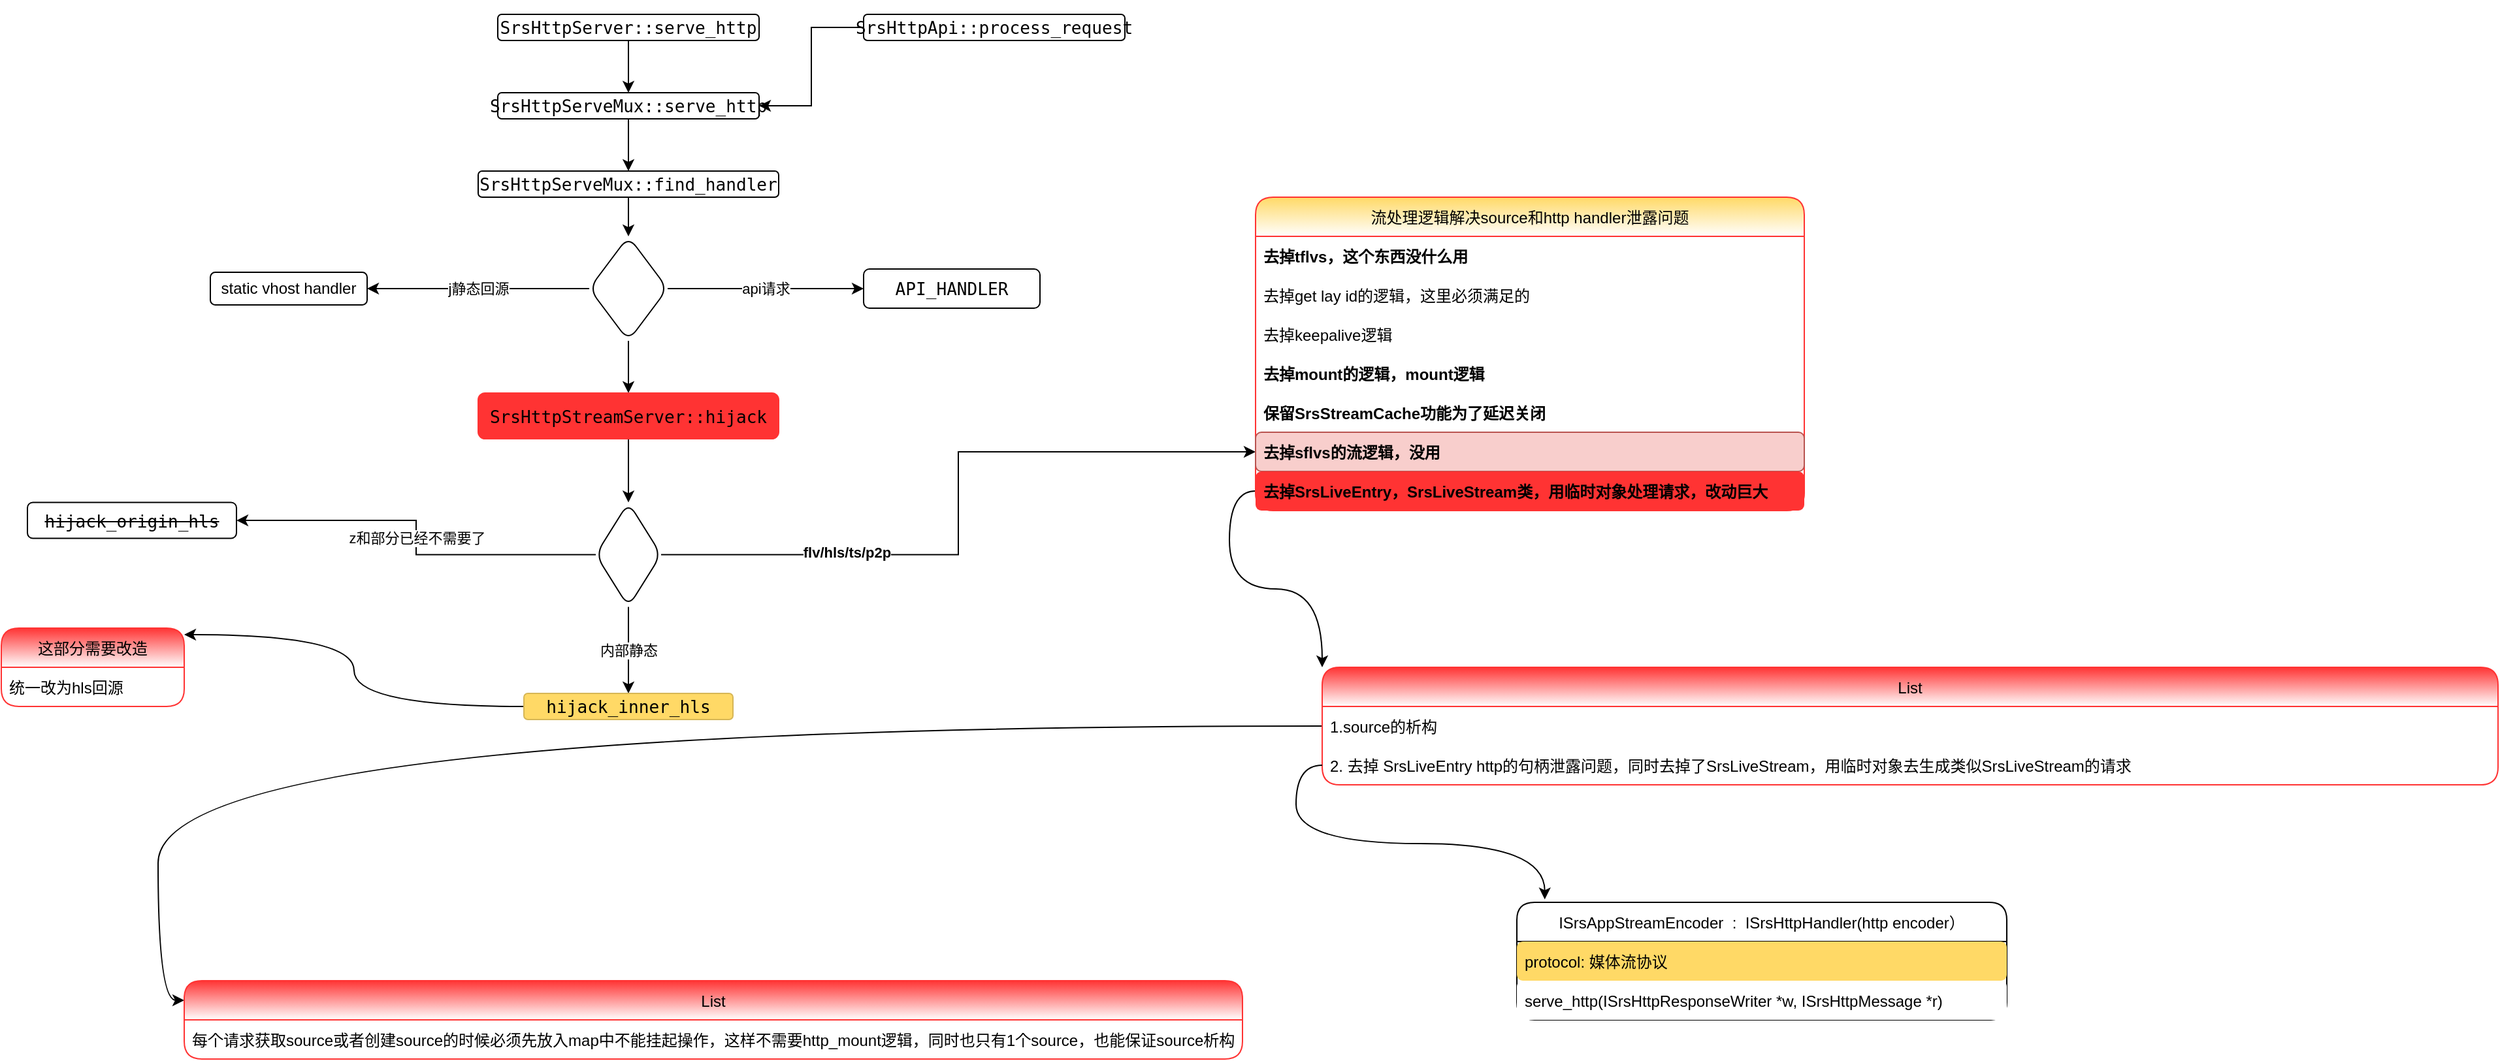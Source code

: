 <mxfile version="16.5.5" type="github">
  <diagram id="C5RBs43oDa-KdzZeNtuy" name="Page-1">
    <mxGraphModel dx="2726" dy="1008" grid="1" gridSize="10" guides="1" tooltips="1" connect="1" arrows="1" fold="1" page="1" pageScale="1" pageWidth="827" pageHeight="1169" math="0" shadow="0">
      <root>
        <mxCell id="WIyWlLk6GJQsqaUBKTNV-0" />
        <mxCell id="WIyWlLk6GJQsqaUBKTNV-1" parent="WIyWlLk6GJQsqaUBKTNV-0" />
        <mxCell id="8VJH55Xv9j2NwUpXTTHU-5" value="" style="edgeStyle=orthogonalEdgeStyle;rounded=0;orthogonalLoop=1;jettySize=auto;html=1;" edge="1" parent="WIyWlLk6GJQsqaUBKTNV-1" source="WIyWlLk6GJQsqaUBKTNV-3" target="8VJH55Xv9j2NwUpXTTHU-4">
          <mxGeometry relative="1" as="geometry" />
        </mxCell>
        <mxCell id="WIyWlLk6GJQsqaUBKTNV-3" value="&lt;pre style=&quot;font-family: &amp;quot;jetbrains mono&amp;quot;, monospace; font-size: 9.8pt;&quot;&gt;&lt;span style=&quot;&quot;&gt;&lt;span style=&quot;&quot;&gt;SrsHttpServer&lt;/span&gt;::&lt;span style=&quot;&quot;&gt;serve_http&lt;/span&gt;&lt;/span&gt;&lt;/pre&gt;" style="rounded=1;whiteSpace=wrap;html=1;fontSize=12;glass=0;strokeWidth=1;shadow=0;labelBackgroundColor=none;fontStyle=0;fontColor=#000000;" parent="WIyWlLk6GJQsqaUBKTNV-1" vertex="1">
          <mxGeometry x="160" y="100" width="200" height="20" as="geometry" />
        </mxCell>
        <mxCell id="8VJH55Xv9j2NwUpXTTHU-7" value="" style="edgeStyle=orthogonalEdgeStyle;rounded=0;orthogonalLoop=1;jettySize=auto;html=1;entryX=1;entryY=0.5;entryDx=0;entryDy=0;" edge="1" parent="WIyWlLk6GJQsqaUBKTNV-1" source="8VJH55Xv9j2NwUpXTTHU-2" target="8VJH55Xv9j2NwUpXTTHU-4">
          <mxGeometry relative="1" as="geometry">
            <mxPoint x="540" y="200" as="targetPoint" />
          </mxGeometry>
        </mxCell>
        <mxCell id="8VJH55Xv9j2NwUpXTTHU-2" value="&lt;pre style=&quot;font-family: &amp;quot;jetbrains mono&amp;quot;, monospace; font-size: 9.8pt;&quot;&gt;&lt;pre style=&quot;font-family: &amp;quot;jetbrains mono&amp;quot; , monospace ; font-size: 9.8pt&quot;&gt;&lt;span style=&quot;&quot;&gt;SrsHttpApi&lt;/span&gt;::&lt;span style=&quot;&quot;&gt;process_request&lt;/span&gt;&lt;/pre&gt;&lt;/pre&gt;" style="rounded=1;whiteSpace=wrap;html=1;fontSize=12;glass=0;strokeWidth=1;shadow=0;fontColor=#000000;labelBackgroundColor=none;" vertex="1" parent="WIyWlLk6GJQsqaUBKTNV-1">
          <mxGeometry x="440" y="100" width="200" height="20" as="geometry" />
        </mxCell>
        <mxCell id="8VJH55Xv9j2NwUpXTTHU-9" value="" style="edgeStyle=orthogonalEdgeStyle;rounded=0;orthogonalLoop=1;jettySize=auto;html=1;" edge="1" parent="WIyWlLk6GJQsqaUBKTNV-1" source="8VJH55Xv9j2NwUpXTTHU-4" target="8VJH55Xv9j2NwUpXTTHU-8">
          <mxGeometry relative="1" as="geometry" />
        </mxCell>
        <mxCell id="8VJH55Xv9j2NwUpXTTHU-4" value="&lt;pre style=&quot;font-family: &amp;quot;jetbrains mono&amp;quot;, monospace; font-size: 9.8pt;&quot;&gt;&lt;pre style=&quot;font-family: &amp;quot;jetbrains mono&amp;quot; , monospace ; font-size: 9.8pt&quot;&gt;&lt;span style=&quot;&quot;&gt;SrsHttpServeMux&lt;/span&gt;::&lt;span style=&quot;&quot;&gt;serve_http&lt;/span&gt;&lt;/pre&gt;&lt;/pre&gt;" style="rounded=1;whiteSpace=wrap;html=1;fontSize=12;glass=0;strokeWidth=1;shadow=0;fontColor=#000000;labelBackgroundColor=none;gradientColor=#ffffff;labelBorderColor=none;" vertex="1" parent="WIyWlLk6GJQsqaUBKTNV-1">
          <mxGeometry x="160" y="160" width="200" height="20" as="geometry" />
        </mxCell>
        <mxCell id="8VJH55Xv9j2NwUpXTTHU-11" value="api请求" style="edgeStyle=orthogonalEdgeStyle;rounded=0;orthogonalLoop=1;jettySize=auto;html=1;" edge="1" parent="WIyWlLk6GJQsqaUBKTNV-1" source="8VJH55Xv9j2NwUpXTTHU-12" target="8VJH55Xv9j2NwUpXTTHU-10">
          <mxGeometry relative="1" as="geometry" />
        </mxCell>
        <mxCell id="8VJH55Xv9j2NwUpXTTHU-13" value="" style="edgeStyle=orthogonalEdgeStyle;rounded=0;orthogonalLoop=1;jettySize=auto;html=1;" edge="1" parent="WIyWlLk6GJQsqaUBKTNV-1" source="8VJH55Xv9j2NwUpXTTHU-8" target="8VJH55Xv9j2NwUpXTTHU-12">
          <mxGeometry relative="1" as="geometry" />
        </mxCell>
        <mxCell id="8VJH55Xv9j2NwUpXTTHU-8" value="&lt;pre style=&quot;font-family: &amp;quot;jetbrains mono&amp;quot;, monospace; font-size: 9.8pt;&quot;&gt;&lt;pre style=&quot;font-family: &amp;quot;jetbrains mono&amp;quot; , monospace ; font-size: 9.8pt&quot;&gt;&lt;span style=&quot;&quot;&gt;SrsHttpServeMux&lt;/span&gt;::find_handler&lt;/pre&gt;&lt;/pre&gt;" style="rounded=1;whiteSpace=wrap;html=1;fontSize=12;glass=0;strokeWidth=1;shadow=0;fontColor=#000000;labelBackgroundColor=none;strokeColor=#000000;gradientColor=none;" vertex="1" parent="WIyWlLk6GJQsqaUBKTNV-1">
          <mxGeometry x="145" y="220" width="230" height="20" as="geometry" />
        </mxCell>
        <mxCell id="8VJH55Xv9j2NwUpXTTHU-56" style="edgeStyle=orthogonalEdgeStyle;curved=1;rounded=0;orthogonalLoop=1;jettySize=auto;html=1;exitX=0;exitY=0.5;exitDx=0;exitDy=0;entryX=0;entryY=0;entryDx=0;entryDy=0;fontColor=#000000;" edge="1" parent="WIyWlLk6GJQsqaUBKTNV-1" source="8VJH55Xv9j2NwUpXTTHU-40" target="8VJH55Xv9j2NwUpXTTHU-46">
          <mxGeometry relative="1" as="geometry" />
        </mxCell>
        <mxCell id="8VJH55Xv9j2NwUpXTTHU-10" value="&lt;pre style=&quot;font-family: &amp;quot;jetbrains mono&amp;quot;, monospace; font-size: 9.8pt;&quot;&gt;&lt;pre style=&quot;font-family: &amp;quot;jetbrains mono&amp;quot; , monospace ; font-size: 9.8pt&quot;&gt;&lt;font&gt;API_HANDLER&lt;/font&gt;&lt;/pre&gt;&lt;/pre&gt;" style="rounded=1;whiteSpace=wrap;html=1;fontSize=12;glass=0;strokeWidth=1;shadow=0;fontColor=#000000;labelBackgroundColor=none;" vertex="1" parent="WIyWlLk6GJQsqaUBKTNV-1">
          <mxGeometry x="440" y="295" width="135" height="30" as="geometry" />
        </mxCell>
        <mxCell id="8VJH55Xv9j2NwUpXTTHU-17" value="j静态回源" style="edgeStyle=orthogonalEdgeStyle;rounded=0;orthogonalLoop=1;jettySize=auto;html=1;" edge="1" parent="WIyWlLk6GJQsqaUBKTNV-1" source="8VJH55Xv9j2NwUpXTTHU-12" target="8VJH55Xv9j2NwUpXTTHU-16">
          <mxGeometry relative="1" as="geometry" />
        </mxCell>
        <mxCell id="8VJH55Xv9j2NwUpXTTHU-19" value="" style="edgeStyle=orthogonalEdgeStyle;rounded=0;orthogonalLoop=1;jettySize=auto;html=1;" edge="1" parent="WIyWlLk6GJQsqaUBKTNV-1" source="8VJH55Xv9j2NwUpXTTHU-12" target="8VJH55Xv9j2NwUpXTTHU-18">
          <mxGeometry relative="1" as="geometry" />
        </mxCell>
        <mxCell id="8VJH55Xv9j2NwUpXTTHU-12" value="" style="rhombus;whiteSpace=wrap;html=1;rounded=1;glass=0;strokeWidth=1;shadow=0;" vertex="1" parent="WIyWlLk6GJQsqaUBKTNV-1">
          <mxGeometry x="230" y="270" width="60" height="80" as="geometry" />
        </mxCell>
        <mxCell id="8VJH55Xv9j2NwUpXTTHU-16" value="static vhost handler" style="whiteSpace=wrap;html=1;rounded=1;glass=0;strokeWidth=1;shadow=0;" vertex="1" parent="WIyWlLk6GJQsqaUBKTNV-1">
          <mxGeometry x="-60" y="297.5" width="120" height="25" as="geometry" />
        </mxCell>
        <mxCell id="8VJH55Xv9j2NwUpXTTHU-21" value="" style="edgeStyle=orthogonalEdgeStyle;rounded=0;orthogonalLoop=1;jettySize=auto;html=1;" edge="1" parent="WIyWlLk6GJQsqaUBKTNV-1" source="8VJH55Xv9j2NwUpXTTHU-18" target="8VJH55Xv9j2NwUpXTTHU-20">
          <mxGeometry relative="1" as="geometry" />
        </mxCell>
        <mxCell id="8VJH55Xv9j2NwUpXTTHU-30" value="" style="edgeStyle=orthogonalEdgeStyle;rounded=0;orthogonalLoop=1;jettySize=auto;html=1;fontColor=#000000;exitX=1;exitY=0.5;exitDx=0;exitDy=0;" edge="1" parent="WIyWlLk6GJQsqaUBKTNV-1" source="8VJH55Xv9j2NwUpXTTHU-20" target="8VJH55Xv9j2NwUpXTTHU-29">
          <mxGeometry relative="1" as="geometry" />
        </mxCell>
        <mxCell id="8VJH55Xv9j2NwUpXTTHU-70" value="flv/hls/ts/p2p" style="edgeLabel;html=1;align=center;verticalAlign=middle;resizable=0;points=[];fontColor=#000000;fontStyle=1" vertex="1" connectable="0" parent="8VJH55Xv9j2NwUpXTTHU-30">
          <mxGeometry x="-0.468" y="2" relative="1" as="geometry">
            <mxPoint as="offset" />
          </mxGeometry>
        </mxCell>
        <mxCell id="8VJH55Xv9j2NwUpXTTHU-18" value="&lt;pre style=&quot;font-family: &amp;quot;jetbrains mono&amp;quot;, monospace; font-size: 9.8pt;&quot;&gt;&lt;span style=&quot;&quot;&gt;SrsHttpStreamServer&lt;/span&gt;::&lt;span style=&quot;&quot;&gt;hijack&lt;/span&gt;&lt;/pre&gt;" style="whiteSpace=wrap;html=1;rounded=1;glass=0;strokeWidth=1;shadow=0;labelBackgroundColor=none;fillColor=#FF3333;strokeColor=#FF3333;" vertex="1" parent="WIyWlLk6GJQsqaUBKTNV-1">
          <mxGeometry x="145" y="390" width="230" height="35" as="geometry" />
        </mxCell>
        <mxCell id="8VJH55Xv9j2NwUpXTTHU-23" value="内部静态" style="edgeStyle=orthogonalEdgeStyle;rounded=0;orthogonalLoop=1;jettySize=auto;html=1;" edge="1" parent="WIyWlLk6GJQsqaUBKTNV-1" source="8VJH55Xv9j2NwUpXTTHU-20" target="8VJH55Xv9j2NwUpXTTHU-22">
          <mxGeometry relative="1" as="geometry" />
        </mxCell>
        <mxCell id="8VJH55Xv9j2NwUpXTTHU-25" value="z和部分已经不需要了" style="edgeStyle=orthogonalEdgeStyle;rounded=0;orthogonalLoop=1;jettySize=auto;html=1;" edge="1" parent="WIyWlLk6GJQsqaUBKTNV-1" source="8VJH55Xv9j2NwUpXTTHU-20" target="8VJH55Xv9j2NwUpXTTHU-24">
          <mxGeometry relative="1" as="geometry" />
        </mxCell>
        <mxCell id="8VJH55Xv9j2NwUpXTTHU-20" value="" style="rhombus;whiteSpace=wrap;html=1;rounded=1;glass=0;strokeWidth=1;shadow=0;" vertex="1" parent="WIyWlLk6GJQsqaUBKTNV-1">
          <mxGeometry x="235" y="473.75" width="50" height="80" as="geometry" />
        </mxCell>
        <mxCell id="8VJH55Xv9j2NwUpXTTHU-61" style="edgeStyle=orthogonalEdgeStyle;curved=1;rounded=0;orthogonalLoop=1;jettySize=auto;html=1;exitX=0;exitY=0.5;exitDx=0;exitDy=0;entryX=0;entryY=0.25;entryDx=0;entryDy=0;fontColor=#000000;" edge="1" parent="WIyWlLk6GJQsqaUBKTNV-1" source="8VJH55Xv9j2NwUpXTTHU-47" target="8VJH55Xv9j2NwUpXTTHU-57">
          <mxGeometry relative="1" as="geometry" />
        </mxCell>
        <mxCell id="8VJH55Xv9j2NwUpXTTHU-68" style="edgeStyle=orthogonalEdgeStyle;curved=1;rounded=0;orthogonalLoop=1;jettySize=auto;html=1;fontColor=#000000;entryX=1;entryY=0.083;entryDx=0;entryDy=0;entryPerimeter=0;" edge="1" parent="WIyWlLk6GJQsqaUBKTNV-1" source="8VJH55Xv9j2NwUpXTTHU-22" target="8VJH55Xv9j2NwUpXTTHU-64">
          <mxGeometry relative="1" as="geometry">
            <mxPoint x="-70" y="590" as="targetPoint" />
          </mxGeometry>
        </mxCell>
        <mxCell id="8VJH55Xv9j2NwUpXTTHU-22" value="&lt;pre style=&quot;font-family: &amp;quot;jetbrains mono&amp;quot;, monospace; font-size: 9.8pt;&quot;&gt;hijack_inner_hls&lt;/pre&gt;" style="whiteSpace=wrap;html=1;rounded=1;glass=0;strokeWidth=1;shadow=0;labelBackgroundColor=none;fillColor=#FFD966;strokeColor=#d6b656;" vertex="1" parent="WIyWlLk6GJQsqaUBKTNV-1">
          <mxGeometry x="180" y="620" width="160" height="20" as="geometry" />
        </mxCell>
        <mxCell id="8VJH55Xv9j2NwUpXTTHU-24" value="&lt;pre style=&quot;font-family: &amp;quot;jetbrains mono&amp;quot;, monospace; font-size: 9.8pt;&quot;&gt;&lt;strike&gt;&lt;font&gt;hijack_origin_hls&lt;/font&gt;&lt;/strike&gt;&lt;/pre&gt;" style="whiteSpace=wrap;html=1;rounded=1;glass=0;strokeWidth=1;shadow=0;fontColor=#000000;labelBackgroundColor=none;" vertex="1" parent="WIyWlLk6GJQsqaUBKTNV-1">
          <mxGeometry x="-200" y="473.75" width="160" height="27.5" as="geometry" />
        </mxCell>
        <mxCell id="8VJH55Xv9j2NwUpXTTHU-26" value="流处理逻辑解决source和http handler泄露问题" style="swimlane;fontStyle=0;childLayout=stackLayout;horizontal=1;startSize=30;horizontalStack=0;resizeParent=1;resizeParentMax=0;resizeLast=0;collapsible=1;marginBottom=0;rounded=1;shadow=0;glass=0;labelBackgroundColor=none;labelBorderColor=none;fontColor=#000000;strokeColor=#FF3333;fillColor=#FFD966;gradientColor=#ffffff;" vertex="1" parent="WIyWlLk6GJQsqaUBKTNV-1">
          <mxGeometry x="740" y="240" width="420" height="240" as="geometry" />
        </mxCell>
        <mxCell id="8VJH55Xv9j2NwUpXTTHU-27" value="去掉tflvs，这个东西没什么用" style="text;strokeColor=none;fillColor=none;align=left;verticalAlign=middle;spacingLeft=4;spacingRight=4;overflow=hidden;points=[[0,0.5],[1,0.5]];portConstraint=eastwest;rotatable=0;rounded=1;shadow=0;glass=0;labelBackgroundColor=none;labelBorderColor=none;fontColor=#000000;fontStyle=1" vertex="1" parent="8VJH55Xv9j2NwUpXTTHU-26">
          <mxGeometry y="30" width="420" height="30" as="geometry" />
        </mxCell>
        <mxCell id="8VJH55Xv9j2NwUpXTTHU-28" value="去掉get lay id的逻辑，这里必须满足的" style="text;strokeColor=none;fillColor=none;align=left;verticalAlign=middle;spacingLeft=4;spacingRight=4;overflow=hidden;points=[[0,0.5],[1,0.5]];portConstraint=eastwest;rotatable=0;rounded=1;shadow=0;glass=0;labelBackgroundColor=none;labelBorderColor=none;fontColor=#000000;" vertex="1" parent="8VJH55Xv9j2NwUpXTTHU-26">
          <mxGeometry y="60" width="420" height="30" as="geometry" />
        </mxCell>
        <mxCell id="8VJH55Xv9j2NwUpXTTHU-31" value="去掉keepalive逻辑" style="text;strokeColor=none;fillColor=none;align=left;verticalAlign=middle;spacingLeft=4;spacingRight=4;overflow=hidden;points=[[0,0.5],[1,0.5]];portConstraint=eastwest;rotatable=0;rounded=1;shadow=0;glass=0;labelBackgroundColor=none;labelBorderColor=none;fontColor=#000000;" vertex="1" parent="8VJH55Xv9j2NwUpXTTHU-26">
          <mxGeometry y="90" width="420" height="30" as="geometry" />
        </mxCell>
        <mxCell id="8VJH55Xv9j2NwUpXTTHU-37" value="去掉mount的逻辑，mount逻辑" style="text;strokeColor=none;fillColor=none;align=left;verticalAlign=middle;spacingLeft=4;spacingRight=4;overflow=hidden;points=[[0,0.5],[1,0.5]];portConstraint=eastwest;rotatable=0;rounded=1;shadow=0;glass=0;labelBackgroundColor=none;labelBorderColor=none;fontColor=#000000;fontStyle=1" vertex="1" parent="8VJH55Xv9j2NwUpXTTHU-26">
          <mxGeometry y="120" width="420" height="30" as="geometry" />
        </mxCell>
        <mxCell id="8VJH55Xv9j2NwUpXTTHU-38" value="保留SrsStreamCache功能为了延迟关闭" style="text;strokeColor=none;fillColor=none;align=left;verticalAlign=middle;spacingLeft=4;spacingRight=4;overflow=hidden;points=[[0,0.5],[1,0.5]];portConstraint=eastwest;rotatable=0;rounded=1;shadow=0;glass=0;labelBackgroundColor=none;labelBorderColor=none;fontColor=#000000;fontStyle=1" vertex="1" parent="8VJH55Xv9j2NwUpXTTHU-26">
          <mxGeometry y="150" width="420" height="30" as="geometry" />
        </mxCell>
        <mxCell id="8VJH55Xv9j2NwUpXTTHU-29" value="去掉sflvs的流逻辑，没用" style="text;strokeColor=#b85450;fillColor=#f8cecc;align=left;verticalAlign=middle;spacingLeft=4;spacingRight=4;overflow=hidden;points=[[0,0.5],[1,0.5]];portConstraint=eastwest;rotatable=0;rounded=1;shadow=0;glass=0;labelBackgroundColor=none;labelBorderColor=none;fontStyle=1" vertex="1" parent="8VJH55Xv9j2NwUpXTTHU-26">
          <mxGeometry y="180" width="420" height="30" as="geometry" />
        </mxCell>
        <mxCell id="8VJH55Xv9j2NwUpXTTHU-40" value="去掉SrsLiveEntry，SrsLiveStream类，用临时对象处理请求，改动巨大" style="text;strokeColor=none;fillColor=#FF3333;align=left;verticalAlign=middle;spacingLeft=4;spacingRight=4;overflow=hidden;points=[[0,0.5],[1,0.5]];portConstraint=eastwest;rotatable=0;rounded=1;shadow=0;glass=0;labelBackgroundColor=none;labelBorderColor=none;fontColor=#000000;fontStyle=1" vertex="1" parent="8VJH55Xv9j2NwUpXTTHU-26">
          <mxGeometry y="210" width="420" height="30" as="geometry" />
        </mxCell>
        <mxCell id="8VJH55Xv9j2NwUpXTTHU-41" value="ISrsAppStreamEncoder  :  ISrsHttpHandler(http encoder）" style="swimlane;fontStyle=0;childLayout=stackLayout;horizontal=1;startSize=30;horizontalStack=0;resizeParent=1;resizeParentMax=0;resizeLast=0;collapsible=1;marginBottom=0;rounded=1;shadow=0;glass=0;labelBackgroundColor=none;labelBorderColor=none;fontColor=#000000;strokeColor=default;fillColor=none;gradientColor=#ffffff;" vertex="1" parent="WIyWlLk6GJQsqaUBKTNV-1">
          <mxGeometry x="940" y="780" width="375" height="90" as="geometry" />
        </mxCell>
        <mxCell id="8VJH55Xv9j2NwUpXTTHU-42" value="protocol: 媒体流协议" style="text;strokeColor=none;fillColor=#FFD966;align=left;verticalAlign=middle;spacingLeft=4;spacingRight=4;overflow=hidden;points=[[0,0.5],[1,0.5]];portConstraint=eastwest;rotatable=0;rounded=1;shadow=0;glass=0;labelBackgroundColor=none;labelBorderColor=none;fontColor=#000000;" vertex="1" parent="8VJH55Xv9j2NwUpXTTHU-41">
          <mxGeometry y="30" width="375" height="30" as="geometry" />
        </mxCell>
        <mxCell id="8VJH55Xv9j2NwUpXTTHU-43" value="serve_http(ISrsHttpResponseWriter *w, ISrsHttpMessage *r)" style="text;strokeColor=none;fillColor=default;align=left;verticalAlign=middle;spacingLeft=4;spacingRight=4;overflow=hidden;points=[[0,0.5],[1,0.5]];portConstraint=eastwest;rotatable=0;rounded=1;shadow=0;glass=0;labelBackgroundColor=none;labelBorderColor=none;fontColor=#000000;gradientColor=#ffffff;" vertex="1" parent="8VJH55Xv9j2NwUpXTTHU-41">
          <mxGeometry y="60" width="375" height="30" as="geometry" />
        </mxCell>
        <mxCell id="8VJH55Xv9j2NwUpXTTHU-46" value="List" style="swimlane;fontStyle=0;childLayout=stackLayout;horizontal=1;startSize=30;horizontalStack=0;resizeParent=1;resizeParentMax=0;resizeLast=0;collapsible=1;marginBottom=0;rounded=1;shadow=0;glass=0;labelBackgroundColor=none;labelBorderColor=none;fontColor=#000000;strokeColor=#FF3333;fillColor=#FF3333;gradientColor=#ffffff;" vertex="1" parent="WIyWlLk6GJQsqaUBKTNV-1">
          <mxGeometry x="791" y="600" width="900" height="90" as="geometry" />
        </mxCell>
        <mxCell id="8VJH55Xv9j2NwUpXTTHU-47" value="1.source的析构" style="text;strokeColor=none;fillColor=none;align=left;verticalAlign=middle;spacingLeft=4;spacingRight=4;overflow=hidden;points=[[0,0.5],[1,0.5]];portConstraint=eastwest;rotatable=0;rounded=1;shadow=0;glass=0;labelBackgroundColor=none;labelBorderColor=none;fontColor=#000000;" vertex="1" parent="8VJH55Xv9j2NwUpXTTHU-46">
          <mxGeometry y="30" width="900" height="30" as="geometry" />
        </mxCell>
        <mxCell id="8VJH55Xv9j2NwUpXTTHU-48" value="2. 去掉 SrsLiveEntry http的句柄泄露问题，同时去掉了SrsLiveStream，用临时对象去生成类似SrsLiveStream的请求" style="text;strokeColor=none;fillColor=none;align=left;verticalAlign=middle;spacingLeft=4;spacingRight=4;overflow=hidden;points=[[0,0.5],[1,0.5]];portConstraint=eastwest;rotatable=0;rounded=1;shadow=0;glass=0;labelBackgroundColor=none;labelBorderColor=none;fontColor=#000000;" vertex="1" parent="8VJH55Xv9j2NwUpXTTHU-46">
          <mxGeometry y="60" width="900" height="30" as="geometry" />
        </mxCell>
        <mxCell id="8VJH55Xv9j2NwUpXTTHU-52" style="edgeStyle=orthogonalEdgeStyle;curved=1;rounded=0;orthogonalLoop=1;jettySize=auto;html=1;exitX=0;exitY=0.5;exitDx=0;exitDy=0;entryX=0.057;entryY=-0.025;entryDx=0;entryDy=0;entryPerimeter=0;fontColor=#000000;" edge="1" parent="WIyWlLk6GJQsqaUBKTNV-1" source="8VJH55Xv9j2NwUpXTTHU-48" target="8VJH55Xv9j2NwUpXTTHU-41">
          <mxGeometry relative="1" as="geometry" />
        </mxCell>
        <mxCell id="8VJH55Xv9j2NwUpXTTHU-57" value="List" style="swimlane;fontStyle=0;childLayout=stackLayout;horizontal=1;startSize=30;horizontalStack=0;resizeParent=1;resizeParentMax=0;resizeLast=0;collapsible=1;marginBottom=0;rounded=1;shadow=0;glass=0;labelBackgroundColor=none;labelBorderColor=none;fontColor=#000000;strokeColor=#FF3333;fillColor=#FF3333;gradientColor=#ffffff;" vertex="1" parent="WIyWlLk6GJQsqaUBKTNV-1">
          <mxGeometry x="-80" y="840" width="810" height="60" as="geometry" />
        </mxCell>
        <mxCell id="8VJH55Xv9j2NwUpXTTHU-58" value="每个请求获取source或者创建source的时候必须先放入map中不能挂起操作，这样不需要http_mount逻辑，同时也只有1个source，也能保证source析构" style="text;strokeColor=none;fillColor=none;align=left;verticalAlign=middle;spacingLeft=4;spacingRight=4;overflow=hidden;points=[[0,0.5],[1,0.5]];portConstraint=eastwest;rotatable=0;rounded=1;shadow=0;glass=0;labelBackgroundColor=none;labelBorderColor=none;fontColor=#000000;" vertex="1" parent="8VJH55Xv9j2NwUpXTTHU-57">
          <mxGeometry y="30" width="810" height="30" as="geometry" />
        </mxCell>
        <mxCell id="8VJH55Xv9j2NwUpXTTHU-64" value="这部分需要改造" style="swimlane;fontStyle=0;childLayout=stackLayout;horizontal=1;startSize=30;horizontalStack=0;resizeParent=1;resizeParentMax=0;resizeLast=0;collapsible=1;marginBottom=0;rounded=1;shadow=0;glass=0;labelBackgroundColor=none;labelBorderColor=none;fontColor=#000000;strokeColor=#FF3333;fillColor=#FF3333;gradientColor=#ffffff;" vertex="1" parent="WIyWlLk6GJQsqaUBKTNV-1">
          <mxGeometry x="-220" y="570" width="140" height="60" as="geometry" />
        </mxCell>
        <mxCell id="8VJH55Xv9j2NwUpXTTHU-65" value="统一改为hls回源" style="text;strokeColor=none;fillColor=none;align=left;verticalAlign=middle;spacingLeft=4;spacingRight=4;overflow=hidden;points=[[0,0.5],[1,0.5]];portConstraint=eastwest;rotatable=0;rounded=1;shadow=0;glass=0;labelBackgroundColor=none;labelBorderColor=none;fontColor=#000000;" vertex="1" parent="8VJH55Xv9j2NwUpXTTHU-64">
          <mxGeometry y="30" width="140" height="30" as="geometry" />
        </mxCell>
      </root>
    </mxGraphModel>
  </diagram>
</mxfile>
